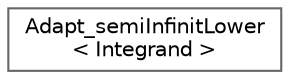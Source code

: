 digraph "Graphical Class Hierarchy"
{
 // INTERACTIVE_SVG=YES
 // LATEX_PDF_SIZE
  bgcolor="transparent";
  edge [fontname=Helvetica,fontsize=10,labelfontname=Helvetica,labelfontsize=10];
  node [fontname=Helvetica,fontsize=10,shape=box,height=0.2,width=0.4];
  rankdir="LR";
  Node0 [id="Node000000",label="Adapt_semiInfinitLower\l\< Integrand \>",height=0.2,width=0.4,color="grey40", fillcolor="white", style="filled",URL="$d3/def/classAdapt__semiInfinitLower.html",tooltip=" "];
}
